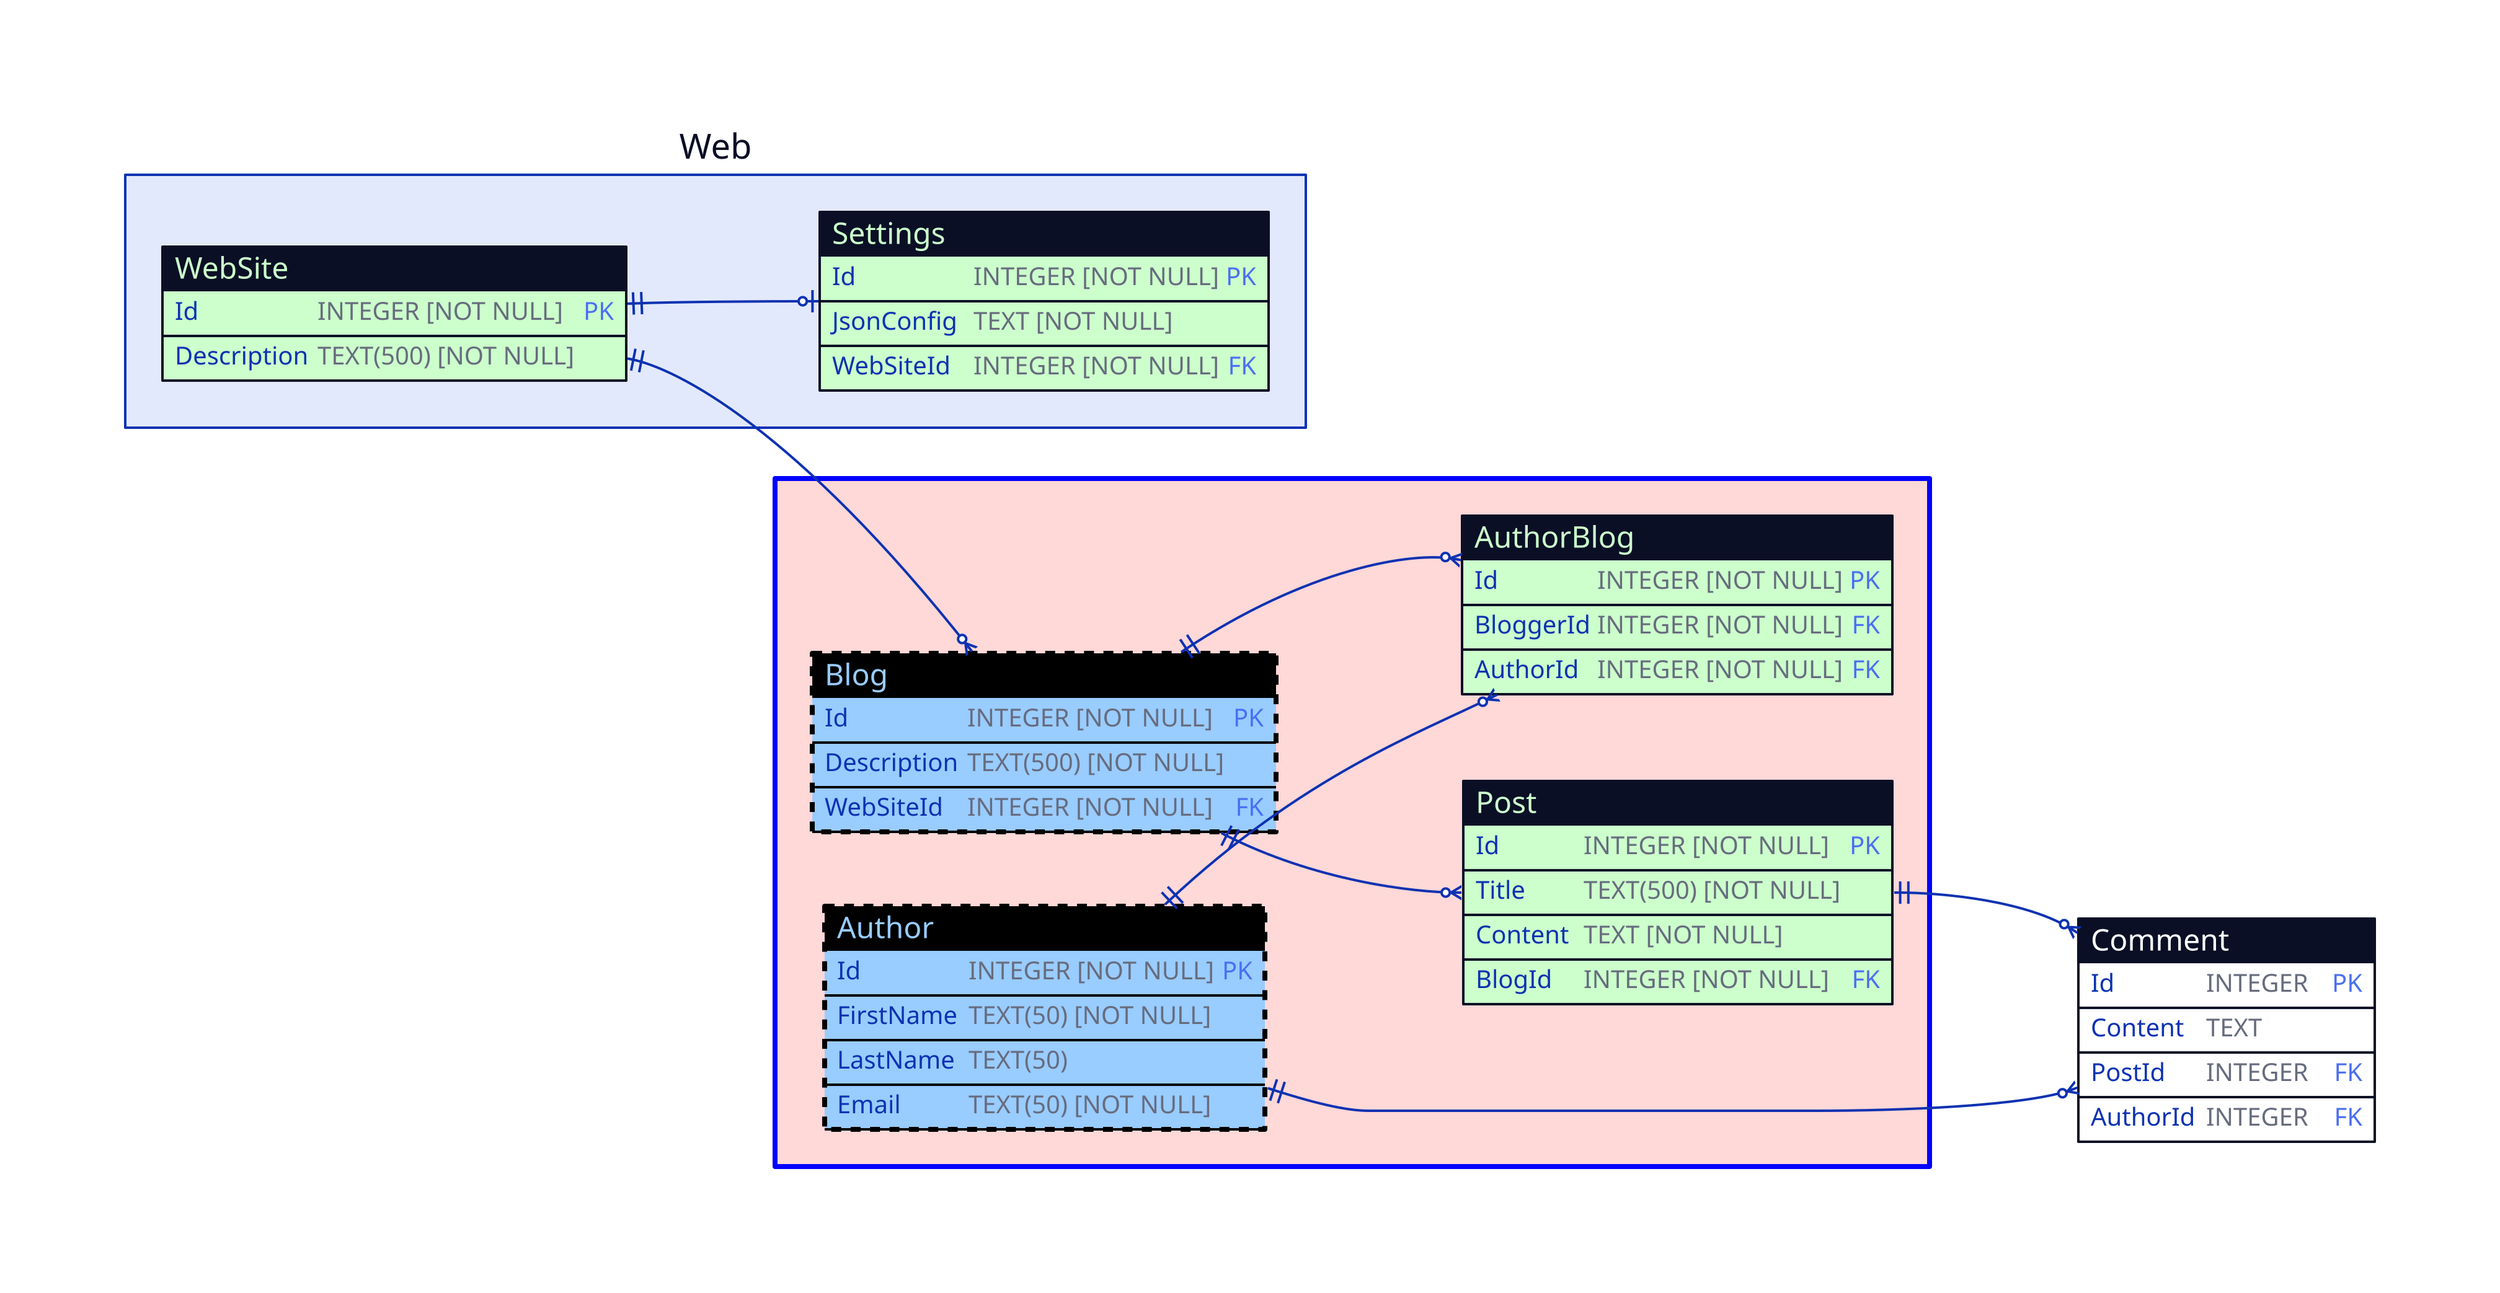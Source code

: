 direction: right

web: Web

blog: "" {
  style: {
    fill: \#ffd8d8
    stroke: blue
    stroke-width: 4
  }
}

blog.Author: {
  shape: sql_table

  style: {
    fill: black
    stroke: \#99ccff
    stroke-width: 4
    stroke-dash: 2
  }

  Id: INTEGER \[NOT NULL\] {constraint: primary_key}
  FirstName: TEXT(50) \[NOT NULL\]
  LastName: TEXT(50)
  Email: TEXT(50) \[NOT NULL\]
}

blog.AuthorBlog: {
  shape: sql_table

  style: {
    stroke: \#ccffcc
  }

  Id: INTEGER \[NOT NULL\] {constraint: primary_key}
  BloggerId: INTEGER \[NOT NULL\] {constraint: foreign_key}
  AuthorId: INTEGER \[NOT NULL\] {constraint: foreign_key}
}

blog.Blog: {
  shape: sql_table

  style: {
    fill: black
    stroke: \#99ccff
    stroke-width: 4
    stroke-dash: 2
  }

  Id: INTEGER \[NOT NULL\] {constraint: primary_key}
  Description: TEXT(500) \[NOT NULL\]
  WebSiteId: INTEGER \[NOT NULL\] {constraint: foreign_key}
}

Comment: {
  shape: sql_table

  Id: INTEGER {constraint: primary_key}
  Content: TEXT
  PostId: INTEGER {constraint: foreign_key}
  AuthorId: INTEGER {constraint: foreign_key}
}

blog.Post: {
  shape: sql_table

  style: {
    stroke: \#ccffcc
  }

  Id: INTEGER \[NOT NULL\] {constraint: primary_key}
  Title: TEXT(500) \[NOT NULL\]
  Content: TEXT \[NOT NULL\]
  BlogId: INTEGER \[NOT NULL\] {constraint: foreign_key}
}

web.Settings: {
  shape: sql_table

  style: {
    stroke: \#ccffcc
  }

  Id: INTEGER \[NOT NULL\] {constraint: primary_key}
  JsonConfig: TEXT \[NOT NULL\]
  WebSiteId: INTEGER \[NOT NULL\] {constraint: foreign_key}
}

web.WebSite: {
  shape: sql_table

  style: {
    stroke: \#ccffcc
  }

  Id: INTEGER \[NOT NULL\] {constraint: primary_key}
  Description: TEXT(500) \[NOT NULL\]
}

blog.Blog.Id <-> blog.AuthorBlog.BloggerId: {
  source-arrowhead: {
    shape: cf-one-required
  }
  target-arrowhead: {
    shape: cf-many
  }
  style: {
    font-size: 18
    font-color: blue
    bold: true
  }
}

blog.Author.Id <-> blog.AuthorBlog.AuthorId: {
  source-arrowhead: {
    shape: cf-one-required
  }
  target-arrowhead: {
    shape: cf-many
  }
  style: {
    font-size: 18
    font-color: blue
    bold: true
  }
}

web.WebSite.Id <-> blog.Blog.WebSiteId: {
  source-arrowhead: {
    shape: cf-one-required
  }
  target-arrowhead: {
    shape: cf-many
  }
  style: {
    font-size: 18
    font-color: blue
    bold: true
  }
}

blog.Post.Id <-> Comment.PostId: {
  source-arrowhead: {
    shape: cf-one-required
  }
  target-arrowhead: {
    shape: cf-many
  }
  style: {
    font-size: 18
    font-color: blue
    bold: true
  }
}

blog.Author.Id <-> Comment.AuthorId: {
  source-arrowhead: {
    shape: cf-one-required
  }
  target-arrowhead: {
    shape: cf-many
  }
  style: {
    font-size: 18
    font-color: blue
    bold: true
  }
}

blog.Blog.Id <-> blog.Post.BlogId: {
  source-arrowhead: {
    shape: cf-one-required
  }
  target-arrowhead: {
    shape: cf-many
  }
  style: {
    font-size: 18
    font-color: blue
    bold: true
  }
}

web.WebSite.Id <-> web.Settings.WebSiteId: {
  source-arrowhead: {
    shape: cf-one-required
  }
  target-arrowhead: {
    shape: cf-one
  }
  style: {
    font-size: 18
    font-color: blue
    bold: true
  }
}
